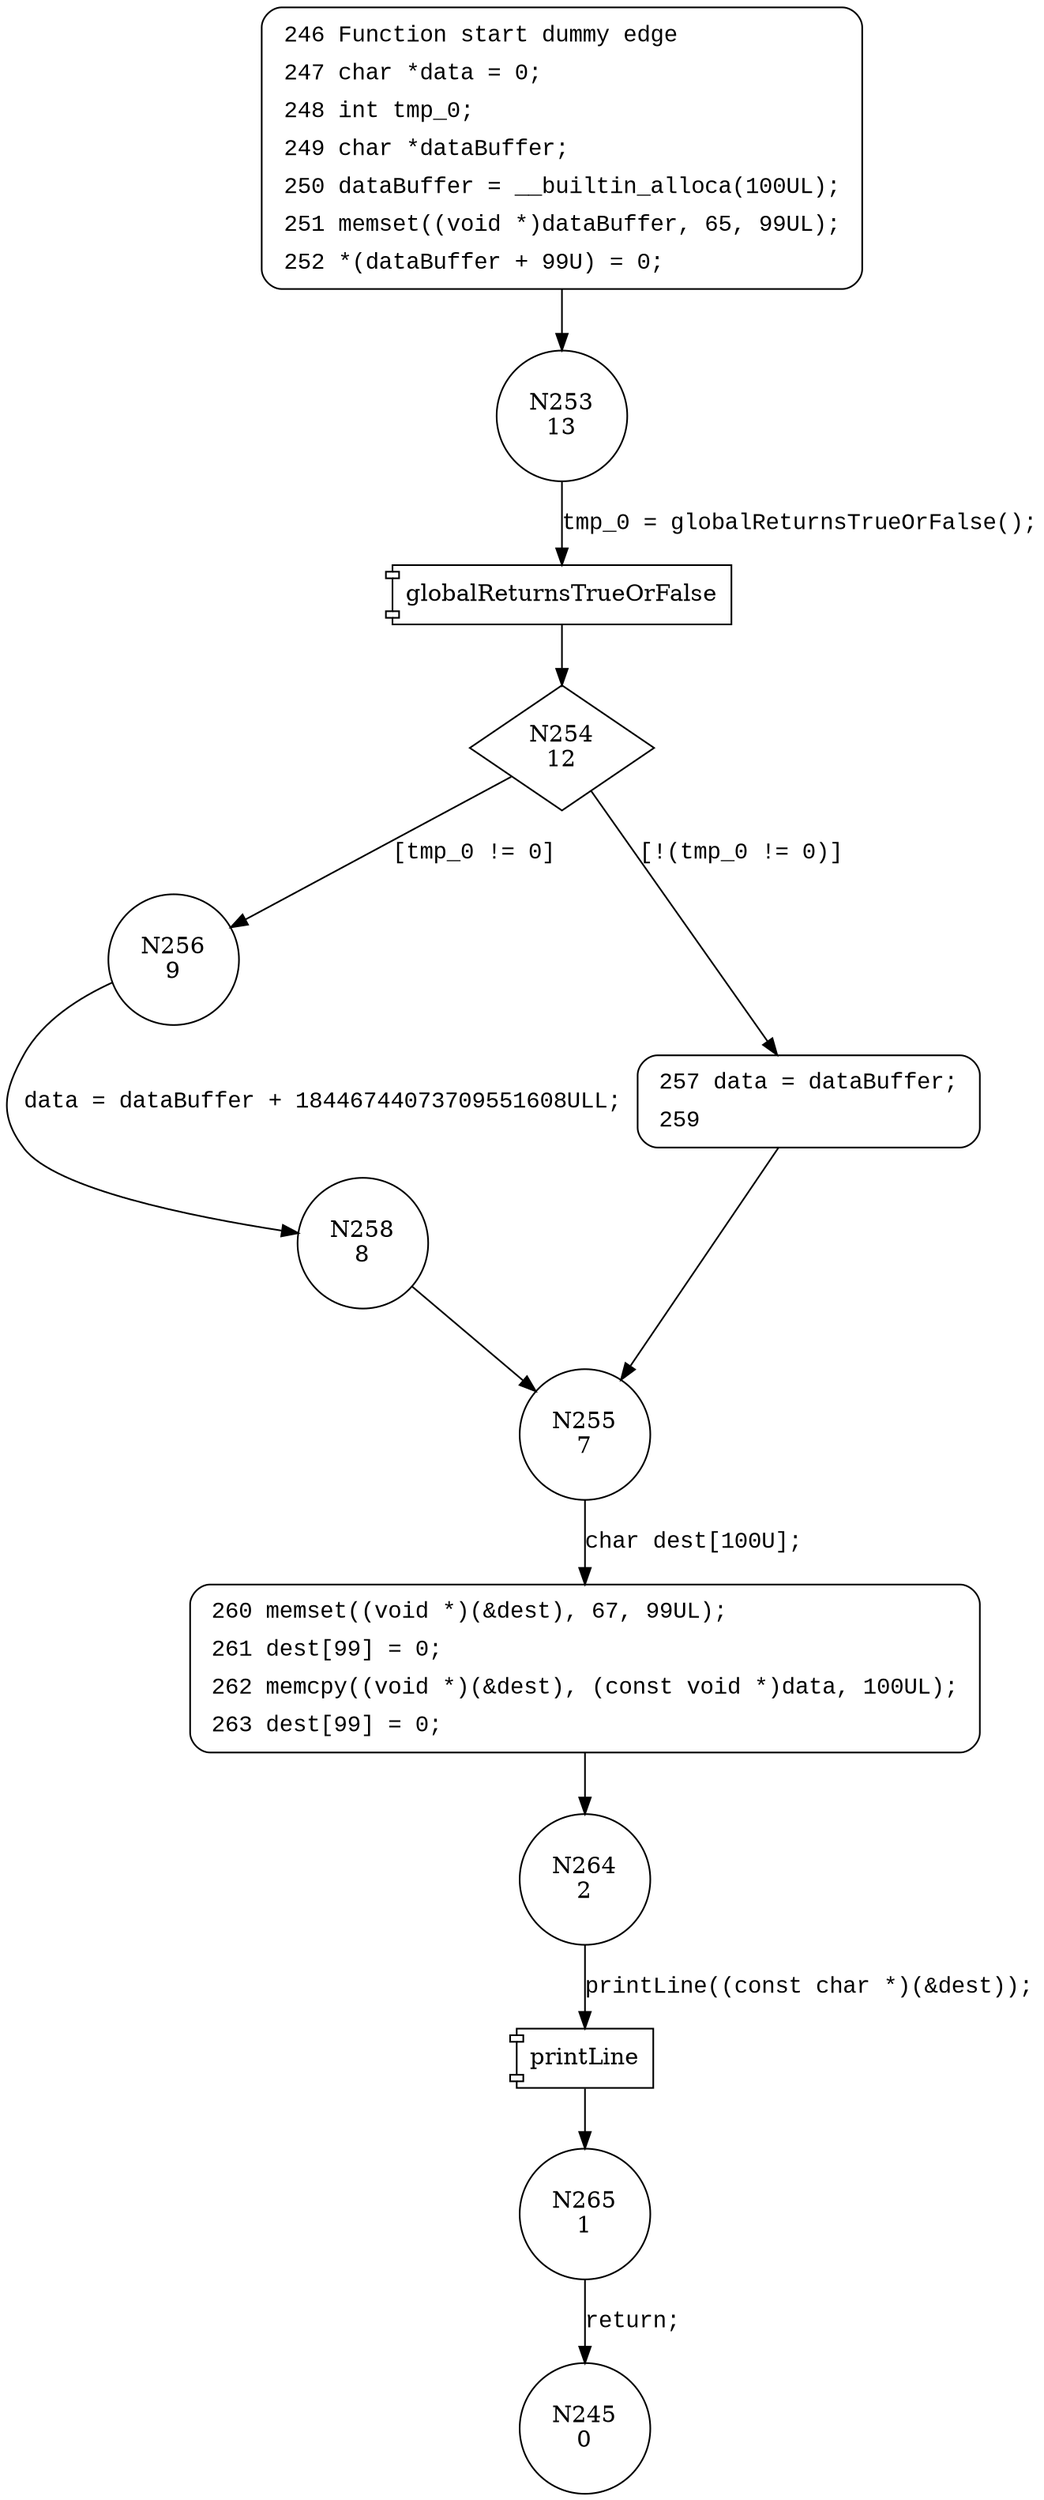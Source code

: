digraph CWE127_Buffer_Underread__char_alloca_memcpy_12_bad {
253 [shape="circle" label="N253\n13"]
254 [shape="diamond" label="N254\n12"]
256 [shape="circle" label="N256\n9"]
257 [shape="circle" label="N257\n11"]
255 [shape="circle" label="N255\n7"]
260 [shape="circle" label="N260\n6"]
264 [shape="circle" label="N264\n2"]
265 [shape="circle" label="N265\n1"]
258 [shape="circle" label="N258\n8"]
245 [shape="circle" label="N245\n0"]
246 [style="filled,bold" penwidth="1" fillcolor="white" fontname="Courier New" shape="Mrecord" label=<<table border="0" cellborder="0" cellpadding="3" bgcolor="white"><tr><td align="right">246</td><td align="left">Function start dummy edge</td></tr><tr><td align="right">247</td><td align="left">char *data = 0;</td></tr><tr><td align="right">248</td><td align="left">int tmp_0;</td></tr><tr><td align="right">249</td><td align="left">char *dataBuffer;</td></tr><tr><td align="right">250</td><td align="left">dataBuffer = __builtin_alloca(100UL);</td></tr><tr><td align="right">251</td><td align="left">memset((void *)dataBuffer, 65, 99UL);</td></tr><tr><td align="right">252</td><td align="left">*(dataBuffer + 99U) = 0;</td></tr></table>>]
246 -> 253[label=""]
257 [style="filled,bold" penwidth="1" fillcolor="white" fontname="Courier New" shape="Mrecord" label=<<table border="0" cellborder="0" cellpadding="3" bgcolor="white"><tr><td align="right">257</td><td align="left">data = dataBuffer;</td></tr><tr><td align="right">259</td><td align="left"></td></tr></table>>]
257 -> 255[label=""]
260 [style="filled,bold" penwidth="1" fillcolor="white" fontname="Courier New" shape="Mrecord" label=<<table border="0" cellborder="0" cellpadding="3" bgcolor="white"><tr><td align="right">260</td><td align="left">memset((void *)(&amp;dest), 67, 99UL);</td></tr><tr><td align="right">261</td><td align="left">dest[99] = 0;</td></tr><tr><td align="right">262</td><td align="left">memcpy((void *)(&amp;dest), (const void *)data, 100UL);</td></tr><tr><td align="right">263</td><td align="left">dest[99] = 0;</td></tr></table>>]
260 -> 264[label=""]
100023 [shape="component" label="globalReturnsTrueOrFalse"]
253 -> 100023 [label="tmp_0 = globalReturnsTrueOrFalse();" fontname="Courier New"]
100023 -> 254 [label="" fontname="Courier New"]
254 -> 256 [label="[tmp_0 != 0]" fontname="Courier New"]
254 -> 257 [label="[!(tmp_0 != 0)]" fontname="Courier New"]
255 -> 260 [label="char dest[100U];" fontname="Courier New"]
100024 [shape="component" label="printLine"]
264 -> 100024 [label="printLine((const char *)(&dest));" fontname="Courier New"]
100024 -> 265 [label="" fontname="Courier New"]
256 -> 258 [label="data = dataBuffer + 18446744073709551608ULL;" fontname="Courier New"]
265 -> 245 [label="return;" fontname="Courier New"]
258 -> 255 [label="" fontname="Courier New"]
}